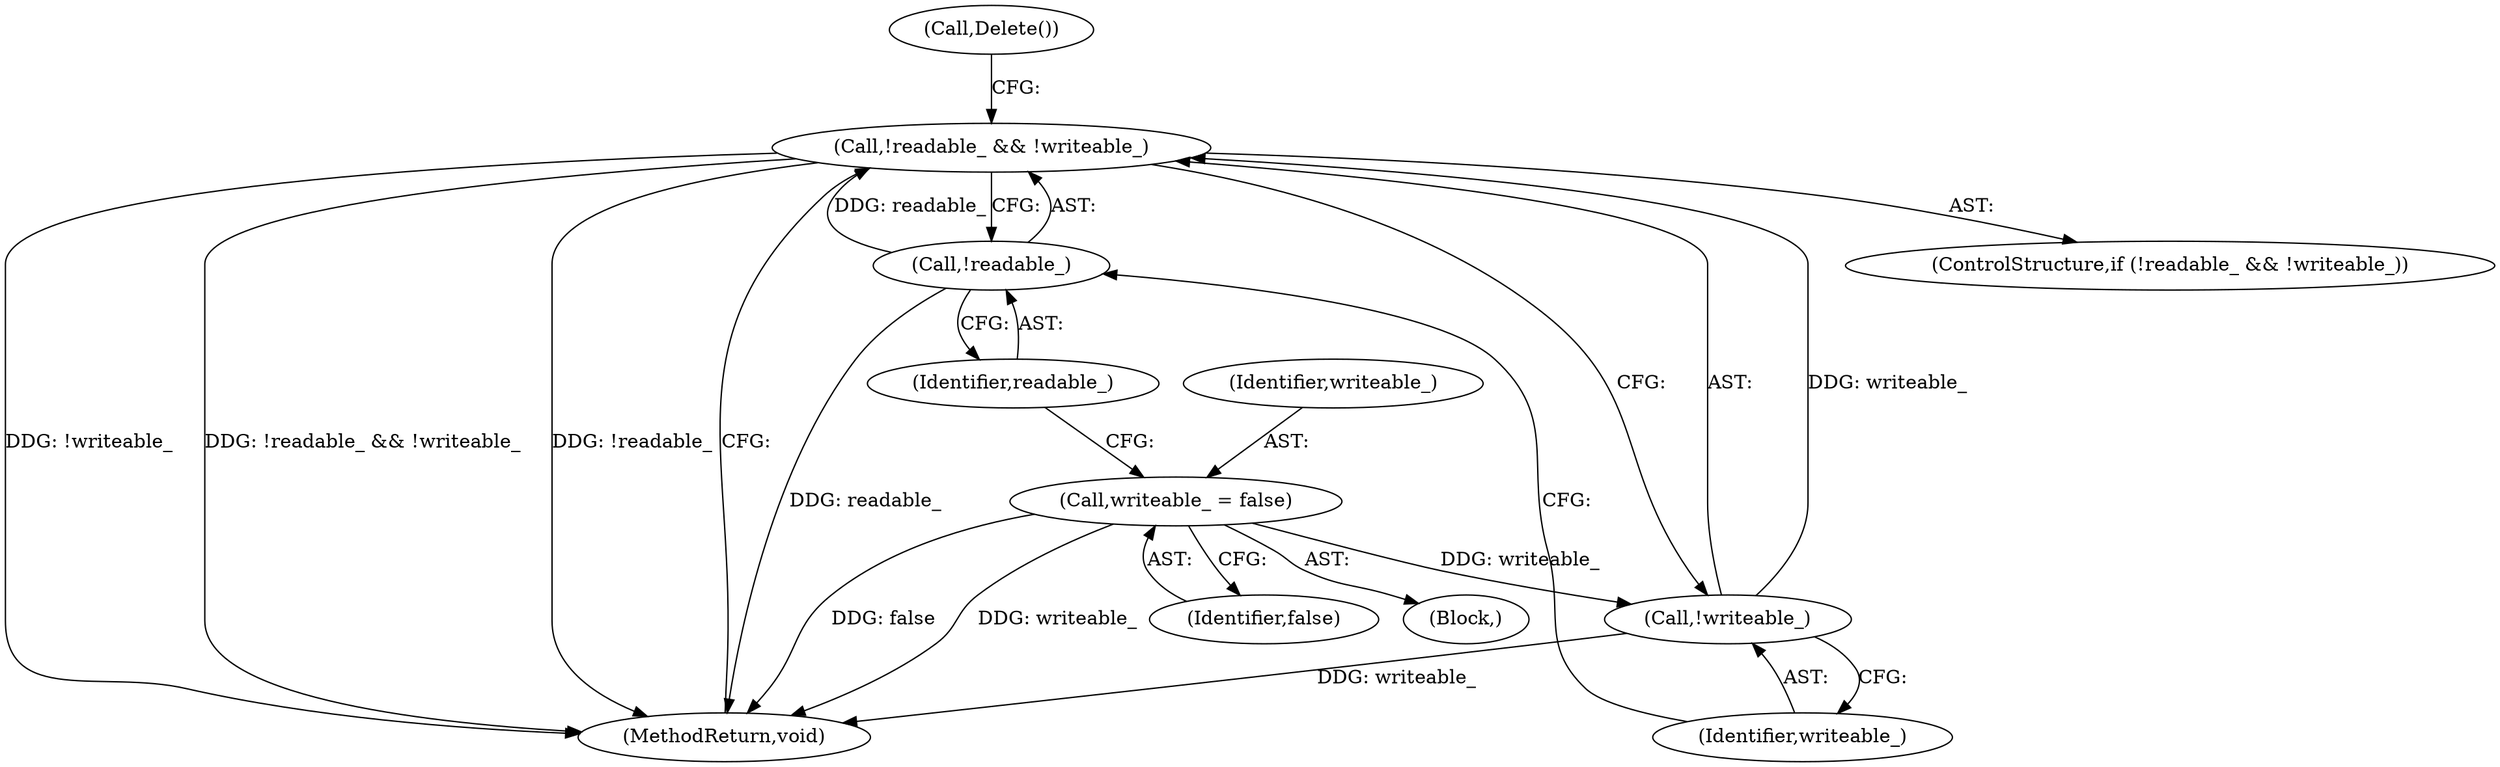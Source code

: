 digraph "0_Chrome_350f7d4b2c76950c8e7271284de84a9756b796e1_7@API" {
"1000114" [label="(Call,!readable_ && !writeable_)"];
"1000115" [label="(Call,!readable_)"];
"1000117" [label="(Call,!writeable_)"];
"1000110" [label="(Call,writeable_ = false)"];
"1000113" [label="(ControlStructure,if (!readable_ && !writeable_))"];
"1000116" [label="(Identifier,readable_)"];
"1000117" [label="(Call,!writeable_)"];
"1000115" [label="(Call,!readable_)"];
"1000114" [label="(Call,!readable_ && !writeable_)"];
"1000121" [label="(MethodReturn,void)"];
"1000120" [label="(Call,Delete())"];
"1000112" [label="(Identifier,false)"];
"1000110" [label="(Call,writeable_ = false)"];
"1000101" [label="(Block,)"];
"1000111" [label="(Identifier,writeable_)"];
"1000118" [label="(Identifier,writeable_)"];
"1000114" -> "1000113"  [label="AST: "];
"1000114" -> "1000115"  [label="CFG: "];
"1000114" -> "1000117"  [label="CFG: "];
"1000115" -> "1000114"  [label="AST: "];
"1000117" -> "1000114"  [label="AST: "];
"1000120" -> "1000114"  [label="CFG: "];
"1000121" -> "1000114"  [label="CFG: "];
"1000114" -> "1000121"  [label="DDG: !writeable_"];
"1000114" -> "1000121"  [label="DDG: !readable_ && !writeable_"];
"1000114" -> "1000121"  [label="DDG: !readable_"];
"1000115" -> "1000114"  [label="DDG: readable_"];
"1000117" -> "1000114"  [label="DDG: writeable_"];
"1000115" -> "1000116"  [label="CFG: "];
"1000116" -> "1000115"  [label="AST: "];
"1000118" -> "1000115"  [label="CFG: "];
"1000115" -> "1000121"  [label="DDG: readable_"];
"1000117" -> "1000118"  [label="CFG: "];
"1000118" -> "1000117"  [label="AST: "];
"1000117" -> "1000121"  [label="DDG: writeable_"];
"1000110" -> "1000117"  [label="DDG: writeable_"];
"1000110" -> "1000101"  [label="AST: "];
"1000110" -> "1000112"  [label="CFG: "];
"1000111" -> "1000110"  [label="AST: "];
"1000112" -> "1000110"  [label="AST: "];
"1000116" -> "1000110"  [label="CFG: "];
"1000110" -> "1000121"  [label="DDG: false"];
"1000110" -> "1000121"  [label="DDG: writeable_"];
}
